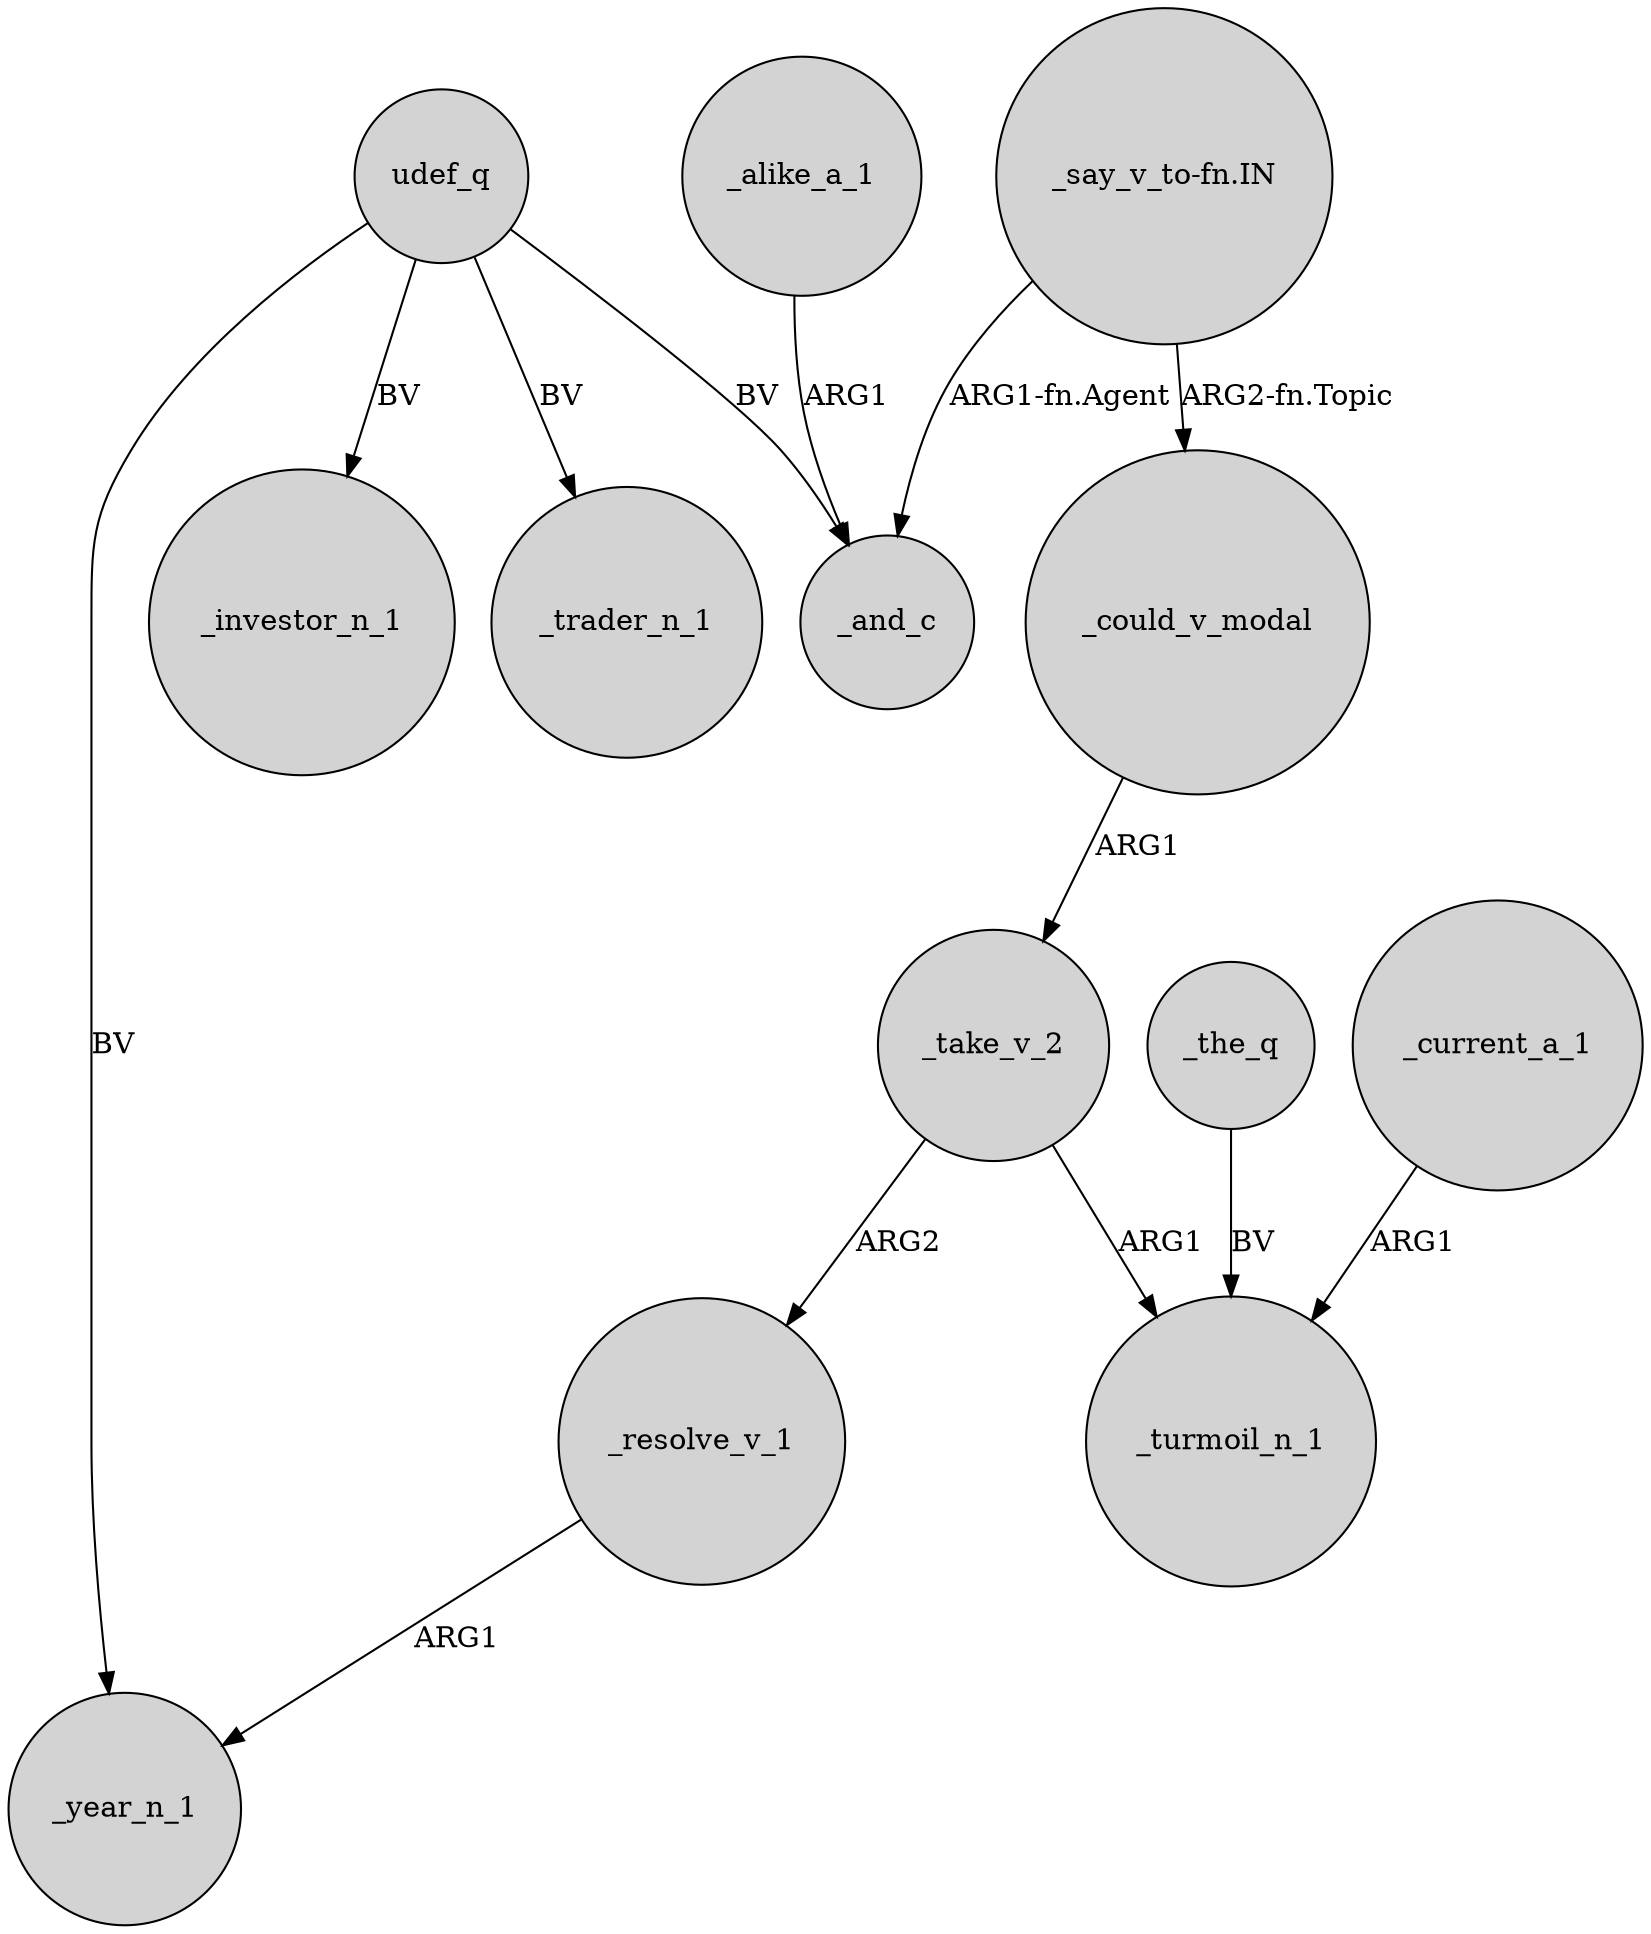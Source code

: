 digraph {
	node [shape=circle style=filled]
	udef_q -> _year_n_1 [label=BV]
	_current_a_1 -> _turmoil_n_1 [label=ARG1]
	_resolve_v_1 -> _year_n_1 [label=ARG1]
	_the_q -> _turmoil_n_1 [label=BV]
	_take_v_2 -> _turmoil_n_1 [label=ARG1]
	_alike_a_1 -> _and_c [label=ARG1]
	"_say_v_to-fn.IN" -> _and_c [label="ARG1-fn.Agent"]
	udef_q -> _investor_n_1 [label=BV]
	udef_q -> _and_c [label=BV]
	udef_q -> _trader_n_1 [label=BV]
	"_say_v_to-fn.IN" -> _could_v_modal [label="ARG2-fn.Topic"]
	_take_v_2 -> _resolve_v_1 [label=ARG2]
	_could_v_modal -> _take_v_2 [label=ARG1]
}
